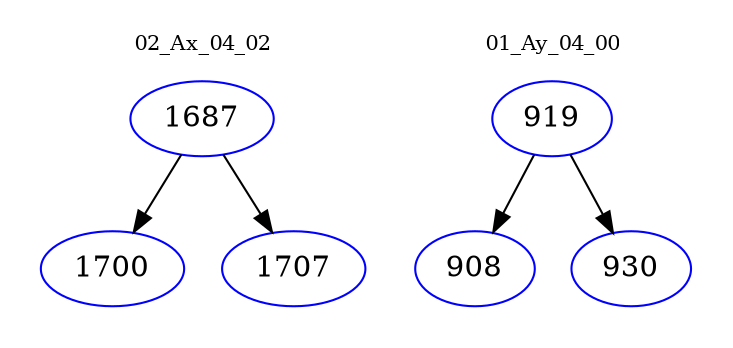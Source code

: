 digraph{
subgraph cluster_0 {
color = white
label = "02_Ax_04_02";
fontsize=10;
T0_1687 [label="1687", color="blue"]
T0_1687 -> T0_1700 [color="black"]
T0_1700 [label="1700", color="blue"]
T0_1687 -> T0_1707 [color="black"]
T0_1707 [label="1707", color="blue"]
}
subgraph cluster_1 {
color = white
label = "01_Ay_04_00";
fontsize=10;
T1_919 [label="919", color="blue"]
T1_919 -> T1_908 [color="black"]
T1_908 [label="908", color="blue"]
T1_919 -> T1_930 [color="black"]
T1_930 [label="930", color="blue"]
}
}
